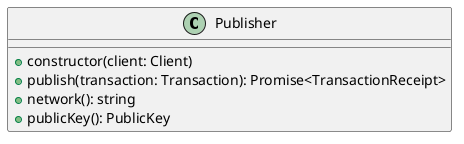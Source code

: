 @startuml
class Publisher {
  + constructor(client: Client)
  + publish(transaction: Transaction): Promise<TransactionReceipt>
  + network(): string
  + publicKey(): PublicKey
}
@enduml